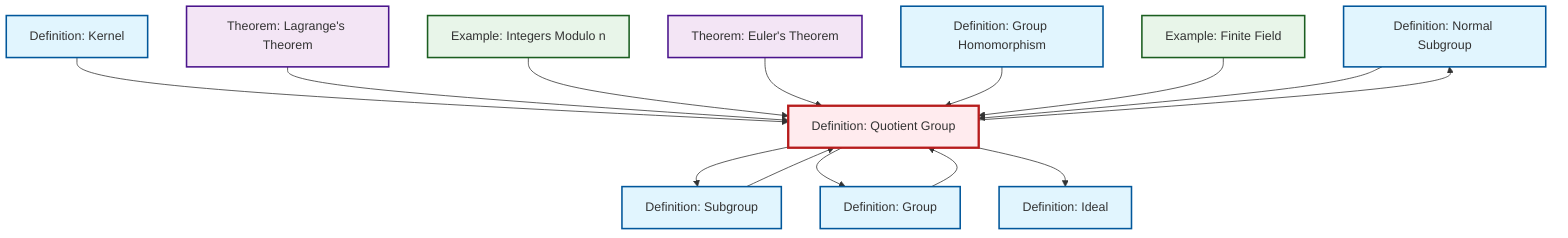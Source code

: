 graph TD
    classDef definition fill:#e1f5fe,stroke:#01579b,stroke-width:2px
    classDef theorem fill:#f3e5f5,stroke:#4a148c,stroke-width:2px
    classDef axiom fill:#fff3e0,stroke:#e65100,stroke-width:2px
    classDef example fill:#e8f5e9,stroke:#1b5e20,stroke-width:2px
    classDef current fill:#ffebee,stroke:#b71c1c,stroke-width:3px
    def-normal-subgroup["Definition: Normal Subgroup"]:::definition
    def-homomorphism["Definition: Group Homomorphism"]:::definition
    thm-lagrange["Theorem: Lagrange's Theorem"]:::theorem
    def-ideal["Definition: Ideal"]:::definition
    thm-euler["Theorem: Euler's Theorem"]:::theorem
    def-kernel["Definition: Kernel"]:::definition
    def-group["Definition: Group"]:::definition
    ex-quotient-integers-mod-n["Example: Integers Modulo n"]:::example
    def-subgroup["Definition: Subgroup"]:::definition
    def-quotient-group["Definition: Quotient Group"]:::definition
    ex-finite-field["Example: Finite Field"]:::example
    def-quotient-group --> def-subgroup
    def-kernel --> def-quotient-group
    def-quotient-group --> def-group
    def-quotient-group --> def-normal-subgroup
    thm-lagrange --> def-quotient-group
    ex-quotient-integers-mod-n --> def-quotient-group
    thm-euler --> def-quotient-group
    def-subgroup --> def-quotient-group
    def-quotient-group --> def-ideal
    def-homomorphism --> def-quotient-group
    def-group --> def-quotient-group
    ex-finite-field --> def-quotient-group
    def-normal-subgroup --> def-quotient-group
    class def-quotient-group current